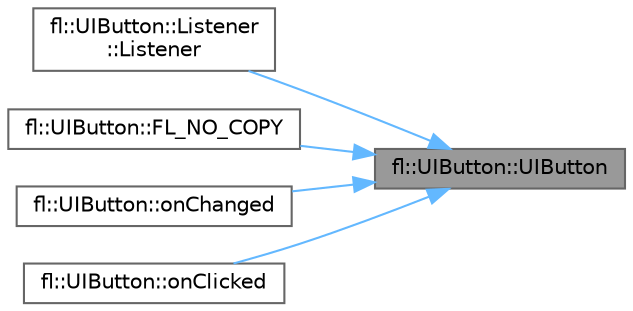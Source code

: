 digraph "fl::UIButton::UIButton"
{
 // INTERACTIVE_SVG=YES
 // LATEX_PDF_SIZE
  bgcolor="transparent";
  edge [fontname=Helvetica,fontsize=10,labelfontname=Helvetica,labelfontsize=10];
  node [fontname=Helvetica,fontsize=10,shape=box,height=0.2,width=0.4];
  rankdir="RL";
  Node1 [id="Node000001",label="fl::UIButton::UIButton",height=0.2,width=0.4,color="gray40", fillcolor="grey60", style="filled", fontcolor="black",tooltip=" "];
  Node1 -> Node2 [id="edge1_Node000001_Node000002",dir="back",color="steelblue1",style="solid",tooltip=" "];
  Node2 [id="Node000002",label="fl::UIButton::Listener\l::Listener",height=0.2,width=0.4,color="grey40", fillcolor="white", style="filled",URL="$d2/d68/structfl_1_1_u_i_button_1_1_listener_a3e3b4d88cbf4e14ef0cf73839bb6202f.html#a3e3b4d88cbf4e14ef0cf73839bb6202f",tooltip=" "];
  Node1 -> Node3 [id="edge2_Node000001_Node000003",dir="back",color="steelblue1",style="solid",tooltip=" "];
  Node3 [id="Node000003",label="fl::UIButton::FL_NO_COPY",height=0.2,width=0.4,color="grey40", fillcolor="white", style="filled",URL="$d3/d1d/classfl_1_1_u_i_button_aa9b934c07390a4a570daadc667cf3e88.html#aa9b934c07390a4a570daadc667cf3e88",tooltip=" "];
  Node1 -> Node4 [id="edge3_Node000001_Node000004",dir="back",color="steelblue1",style="solid",tooltip=" "];
  Node4 [id="Node000004",label="fl::UIButton::onChanged",height=0.2,width=0.4,color="grey40", fillcolor="white", style="filled",URL="$d3/d1d/classfl_1_1_u_i_button_a88fb76da165f09f367101c551002a696.html#a88fb76da165f09f367101c551002a696",tooltip=" "];
  Node1 -> Node5 [id="edge4_Node000001_Node000005",dir="back",color="steelblue1",style="solid",tooltip=" "];
  Node5 [id="Node000005",label="fl::UIButton::onClicked",height=0.2,width=0.4,color="grey40", fillcolor="white", style="filled",URL="$d3/d1d/classfl_1_1_u_i_button_ab71c901c2322aa2323f75271e98bd873.html#ab71c901c2322aa2323f75271e98bd873",tooltip=" "];
}
